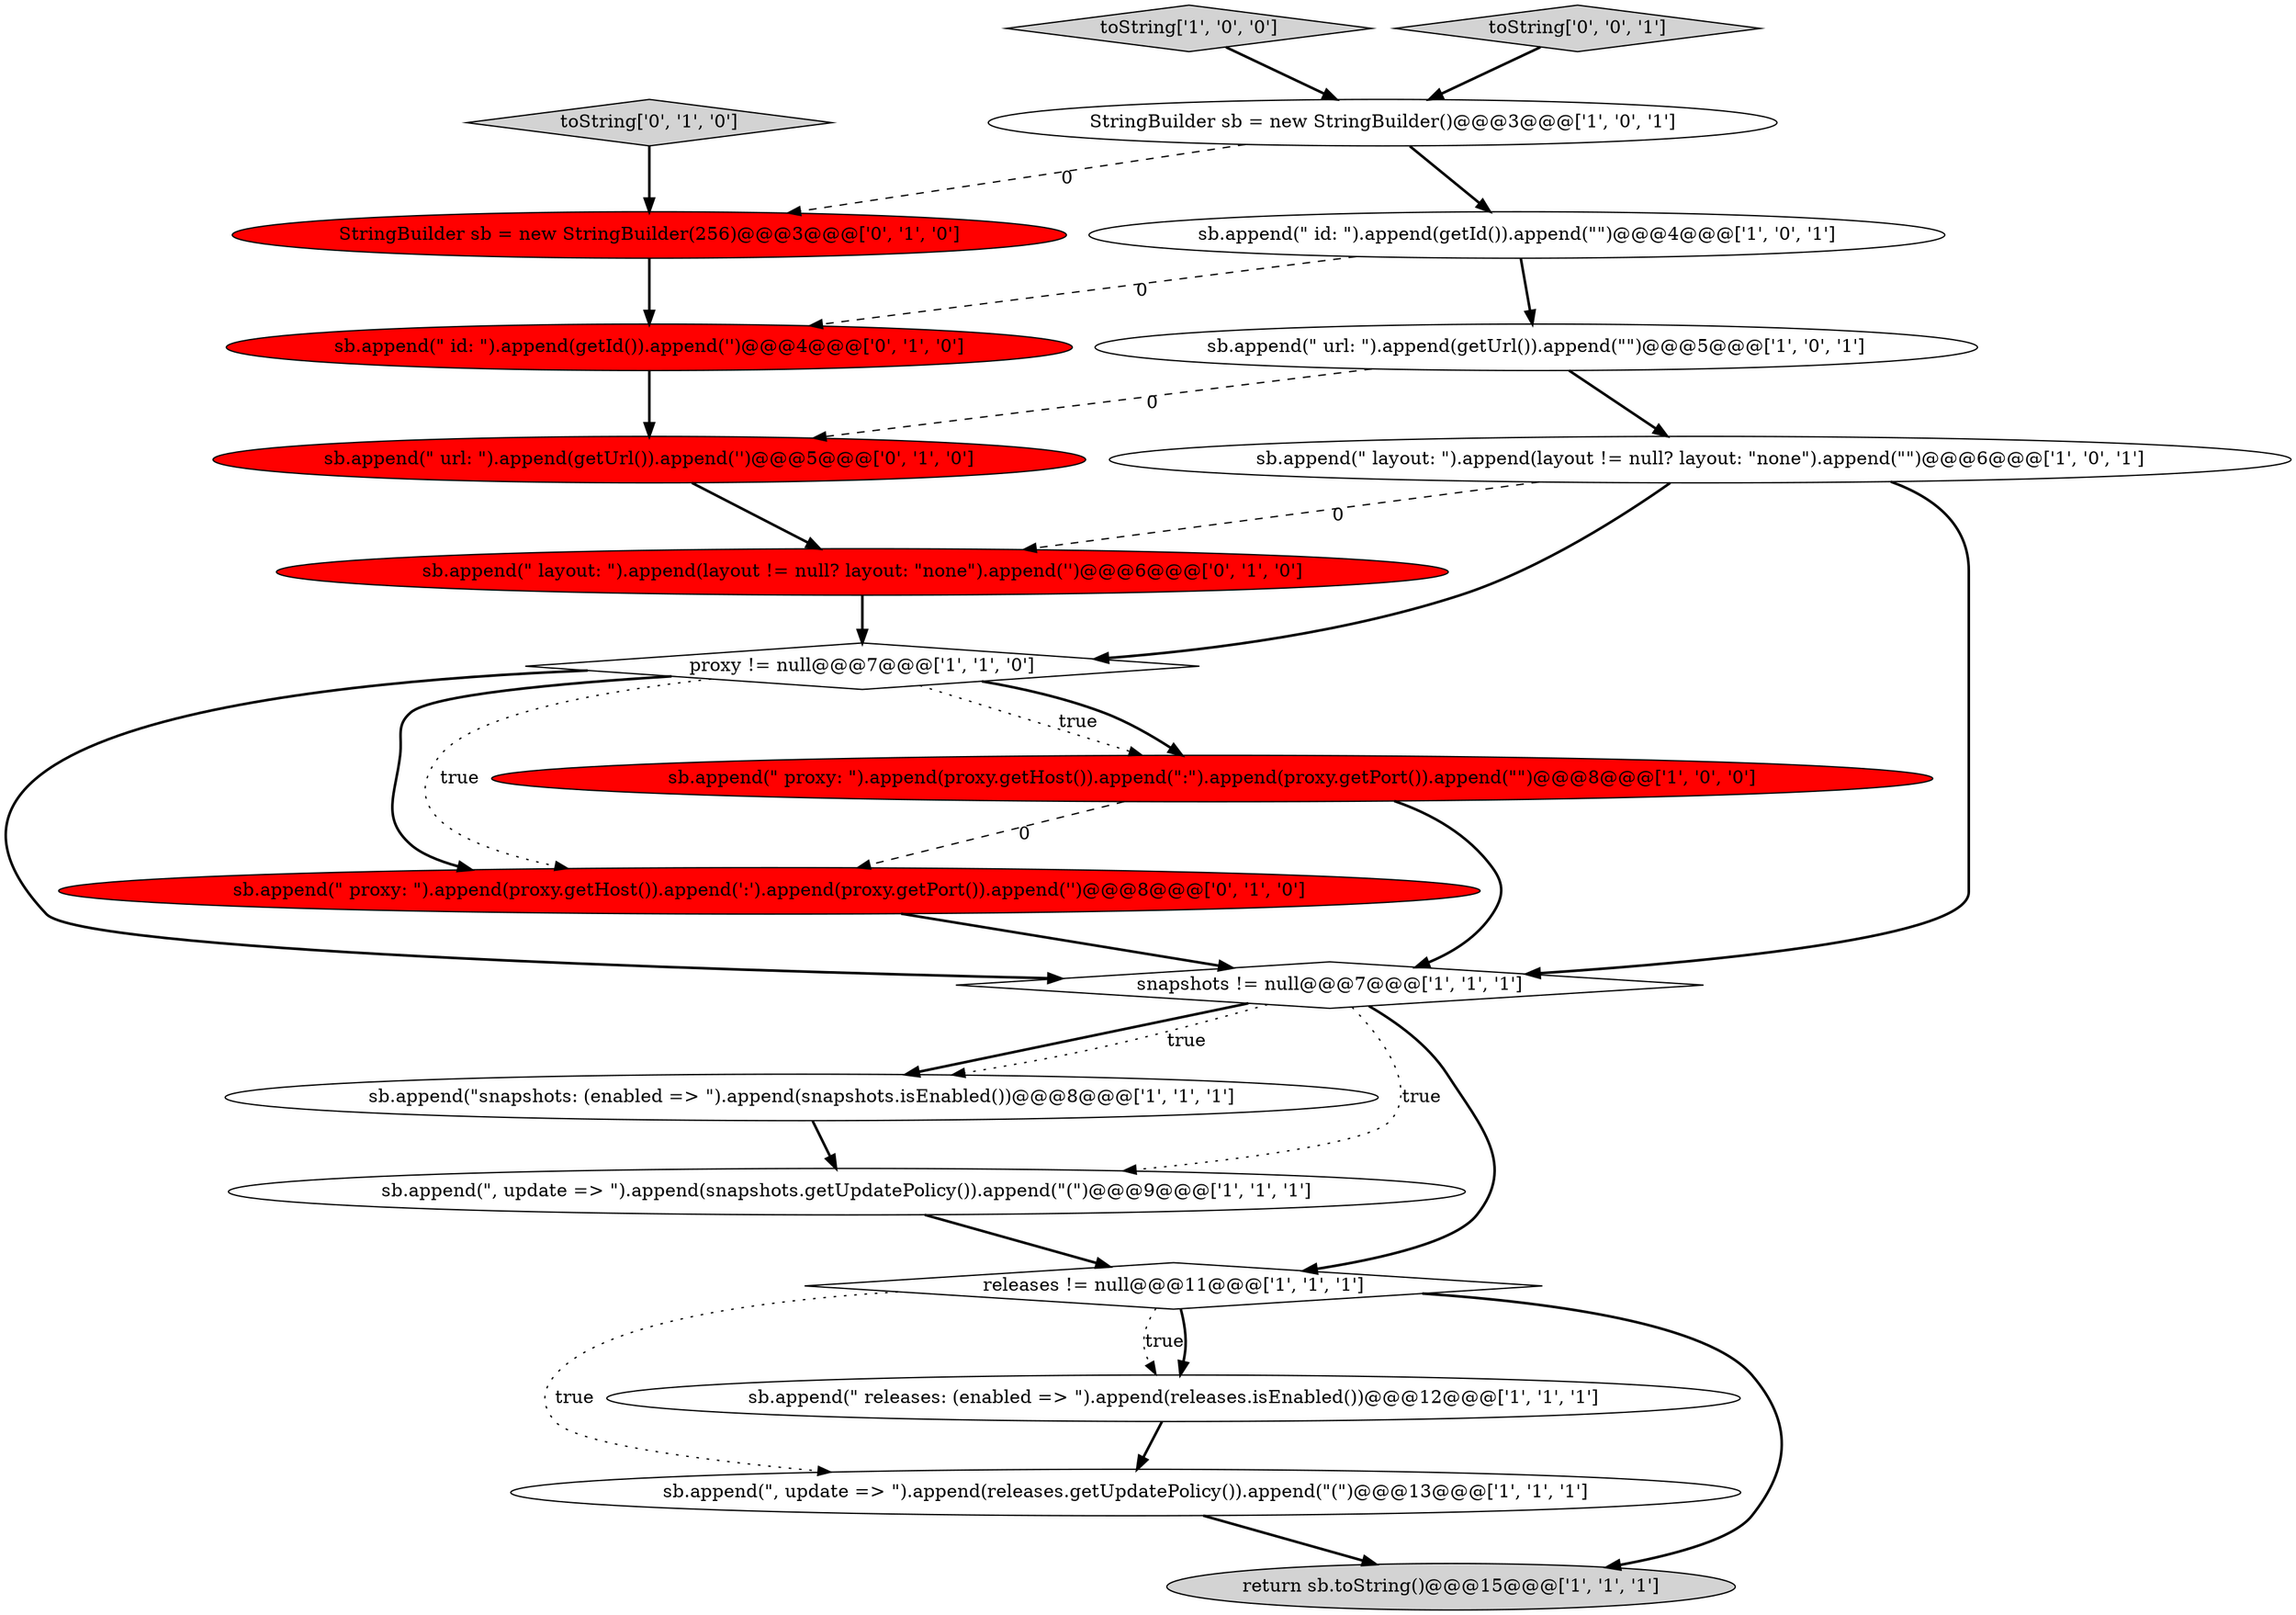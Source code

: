 digraph {
12 [style = filled, label = "sb.append(\", update => \").append(releases.getUpdatePolicy()).append(\"(\")@@@13@@@['1', '1', '1']", fillcolor = white, shape = ellipse image = "AAA0AAABBB1BBB"];
0 [style = filled, label = "sb.append(\" layout: \").append(layout != null? layout: \"none\").append(\"\")@@@6@@@['1', '0', '1']", fillcolor = white, shape = ellipse image = "AAA0AAABBB1BBB"];
7 [style = filled, label = "sb.append(\"snapshots: (enabled => \").append(snapshots.isEnabled())@@@8@@@['1', '1', '1']", fillcolor = white, shape = ellipse image = "AAA0AAABBB1BBB"];
8 [style = filled, label = "sb.append(\", update => \").append(snapshots.getUpdatePolicy()).append(\"(\")@@@9@@@['1', '1', '1']", fillcolor = white, shape = ellipse image = "AAA0AAABBB1BBB"];
4 [style = filled, label = "toString['1', '0', '0']", fillcolor = lightgray, shape = diamond image = "AAA0AAABBB1BBB"];
11 [style = filled, label = "sb.append(\" releases: (enabled => \").append(releases.isEnabled())@@@12@@@['1', '1', '1']", fillcolor = white, shape = ellipse image = "AAA0AAABBB1BBB"];
20 [style = filled, label = "toString['0', '0', '1']", fillcolor = lightgray, shape = diamond image = "AAA0AAABBB3BBB"];
9 [style = filled, label = "proxy != null@@@7@@@['1', '1', '0']", fillcolor = white, shape = diamond image = "AAA0AAABBB1BBB"];
10 [style = filled, label = "snapshots != null@@@7@@@['1', '1', '1']", fillcolor = white, shape = diamond image = "AAA0AAABBB1BBB"];
16 [style = filled, label = "sb.append(\" proxy: \").append(proxy.getHost()).append(':').append(proxy.getPort()).append('')@@@8@@@['0', '1', '0']", fillcolor = red, shape = ellipse image = "AAA1AAABBB2BBB"];
15 [style = filled, label = "sb.append(\" layout: \").append(layout != null? layout: \"none\").append('')@@@6@@@['0', '1', '0']", fillcolor = red, shape = ellipse image = "AAA1AAABBB2BBB"];
18 [style = filled, label = "StringBuilder sb = new StringBuilder(256)@@@3@@@['0', '1', '0']", fillcolor = red, shape = ellipse image = "AAA1AAABBB2BBB"];
5 [style = filled, label = "sb.append(\" id: \").append(getId()).append(\"\")@@@4@@@['1', '0', '1']", fillcolor = white, shape = ellipse image = "AAA0AAABBB1BBB"];
17 [style = filled, label = "toString['0', '1', '0']", fillcolor = lightgray, shape = diamond image = "AAA0AAABBB2BBB"];
1 [style = filled, label = "return sb.toString()@@@15@@@['1', '1', '1']", fillcolor = lightgray, shape = ellipse image = "AAA0AAABBB1BBB"];
2 [style = filled, label = "releases != null@@@11@@@['1', '1', '1']", fillcolor = white, shape = diamond image = "AAA0AAABBB1BBB"];
6 [style = filled, label = "sb.append(\" url: \").append(getUrl()).append(\"\")@@@5@@@['1', '0', '1']", fillcolor = white, shape = ellipse image = "AAA0AAABBB1BBB"];
14 [style = filled, label = "sb.append(\" url: \").append(getUrl()).append('')@@@5@@@['0', '1', '0']", fillcolor = red, shape = ellipse image = "AAA1AAABBB2BBB"];
3 [style = filled, label = "StringBuilder sb = new StringBuilder()@@@3@@@['1', '0', '1']", fillcolor = white, shape = ellipse image = "AAA0AAABBB1BBB"];
13 [style = filled, label = "sb.append(\" proxy: \").append(proxy.getHost()).append(\":\").append(proxy.getPort()).append(\"\")@@@8@@@['1', '0', '0']", fillcolor = red, shape = ellipse image = "AAA1AAABBB1BBB"];
19 [style = filled, label = "sb.append(\" id: \").append(getId()).append('')@@@4@@@['0', '1', '0']", fillcolor = red, shape = ellipse image = "AAA1AAABBB2BBB"];
13->10 [style = bold, label=""];
4->3 [style = bold, label=""];
10->8 [style = dotted, label="true"];
0->9 [style = bold, label=""];
16->10 [style = bold, label=""];
2->1 [style = bold, label=""];
3->18 [style = dashed, label="0"];
18->19 [style = bold, label=""];
0->15 [style = dashed, label="0"];
11->12 [style = bold, label=""];
6->0 [style = bold, label=""];
20->3 [style = bold, label=""];
9->10 [style = bold, label=""];
6->14 [style = dashed, label="0"];
7->8 [style = bold, label=""];
12->1 [style = bold, label=""];
10->7 [style = bold, label=""];
9->16 [style = bold, label=""];
2->11 [style = dotted, label="true"];
3->5 [style = bold, label=""];
0->10 [style = bold, label=""];
19->14 [style = bold, label=""];
5->6 [style = bold, label=""];
8->2 [style = bold, label=""];
15->9 [style = bold, label=""];
9->13 [style = dotted, label="true"];
13->16 [style = dashed, label="0"];
2->12 [style = dotted, label="true"];
10->2 [style = bold, label=""];
14->15 [style = bold, label=""];
9->16 [style = dotted, label="true"];
5->19 [style = dashed, label="0"];
2->11 [style = bold, label=""];
10->7 [style = dotted, label="true"];
17->18 [style = bold, label=""];
9->13 [style = bold, label=""];
}
